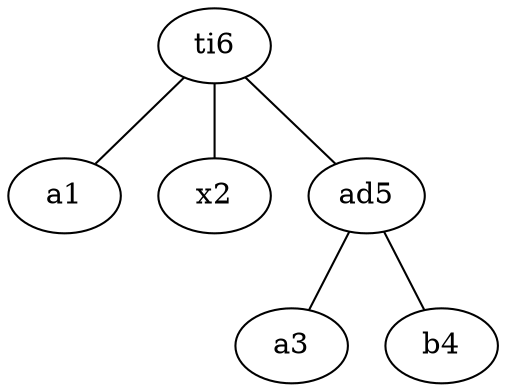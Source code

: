graph {
	{ node[shape=ellipse]
	a1 [texlbl="$^1_v a$"]
	a3 [texlbl="$^3_v a$"]
	b4 [texlbl="$^4_v b$"]
	x2 [texlbl="$^2_v x$"]
	ti6 [texlbl="$^6_t \times$"]
	ad5 [texlbl="$^5_a +$"]
	}
 
	{ edge[]
	ti6 -- ad5 -- a3
	ad5 -- b4
	ti6 -- x2
	ti6 -- a1
	}
}
